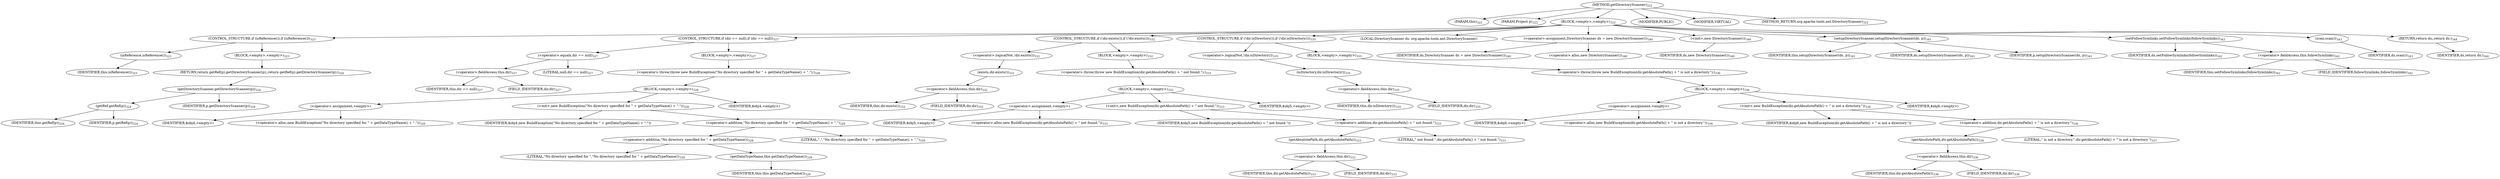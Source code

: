 digraph "getDirectoryScanner" {  
"647" [label = <(METHOD,getDirectoryScanner)<SUB>322</SUB>> ]
"68" [label = <(PARAM,this)<SUB>322</SUB>> ]
"648" [label = <(PARAM,Project p)<SUB>322</SUB>> ]
"649" [label = <(BLOCK,&lt;empty&gt;,&lt;empty&gt;)<SUB>322</SUB>> ]
"650" [label = <(CONTROL_STRUCTURE,if (isReference()),if (isReference()))<SUB>323</SUB>> ]
"651" [label = <(isReference,isReference())<SUB>323</SUB>> ]
"67" [label = <(IDENTIFIER,this,isReference())<SUB>323</SUB>> ]
"652" [label = <(BLOCK,&lt;empty&gt;,&lt;empty&gt;)<SUB>323</SUB>> ]
"653" [label = <(RETURN,return getRef(p).getDirectoryScanner(p);,return getRef(p).getDirectoryScanner(p);)<SUB>324</SUB>> ]
"654" [label = <(getDirectoryScanner,getDirectoryScanner(p))<SUB>324</SUB>> ]
"655" [label = <(getRef,getRef(p))<SUB>324</SUB>> ]
"69" [label = <(IDENTIFIER,this,getRef(p))<SUB>324</SUB>> ]
"656" [label = <(IDENTIFIER,p,getRef(p))<SUB>324</SUB>> ]
"657" [label = <(IDENTIFIER,p,getDirectoryScanner(p))<SUB>324</SUB>> ]
"658" [label = <(CONTROL_STRUCTURE,if (dir == null),if (dir == null))<SUB>327</SUB>> ]
"659" [label = <(&lt;operator&gt;.equals,dir == null)<SUB>327</SUB>> ]
"660" [label = <(&lt;operator&gt;.fieldAccess,this.dir)<SUB>327</SUB>> ]
"661" [label = <(IDENTIFIER,this,dir == null)<SUB>327</SUB>> ]
"662" [label = <(FIELD_IDENTIFIER,dir,dir)<SUB>327</SUB>> ]
"663" [label = <(LITERAL,null,dir == null)<SUB>327</SUB>> ]
"664" [label = <(BLOCK,&lt;empty&gt;,&lt;empty&gt;)<SUB>327</SUB>> ]
"665" [label = <(&lt;operator&gt;.throw,throw new BuildException(&quot;No directory specified for &quot; + getDataTypeName() + &quot;.&quot;);)<SUB>328</SUB>> ]
"666" [label = <(BLOCK,&lt;empty&gt;,&lt;empty&gt;)<SUB>328</SUB>> ]
"667" [label = <(&lt;operator&gt;.assignment,&lt;empty&gt;)> ]
"668" [label = <(IDENTIFIER,$obj4,&lt;empty&gt;)> ]
"669" [label = <(&lt;operator&gt;.alloc,new BuildException(&quot;No directory specified for &quot; + getDataTypeName() + &quot;.&quot;))<SUB>328</SUB>> ]
"670" [label = <(&lt;init&gt;,new BuildException(&quot;No directory specified for &quot; + getDataTypeName() + &quot;.&quot;))<SUB>328</SUB>> ]
"671" [label = <(IDENTIFIER,$obj4,new BuildException(&quot;No directory specified for &quot; + getDataTypeName() + &quot;.&quot;))> ]
"672" [label = <(&lt;operator&gt;.addition,&quot;No directory specified for &quot; + getDataTypeName() + &quot;.&quot;)<SUB>328</SUB>> ]
"673" [label = <(&lt;operator&gt;.addition,&quot;No directory specified for &quot; + getDataTypeName())<SUB>328</SUB>> ]
"674" [label = <(LITERAL,&quot;No directory specified for &quot;,&quot;No directory specified for &quot; + getDataTypeName())<SUB>328</SUB>> ]
"675" [label = <(getDataTypeName,this.getDataTypeName())<SUB>329</SUB>> ]
"70" [label = <(IDENTIFIER,this,this.getDataTypeName())<SUB>329</SUB>> ]
"676" [label = <(LITERAL,&quot;.&quot;,&quot;No directory specified for &quot; + getDataTypeName() + &quot;.&quot;)<SUB>329</SUB>> ]
"677" [label = <(IDENTIFIER,$obj4,&lt;empty&gt;)> ]
"678" [label = <(CONTROL_STRUCTURE,if (!dir.exists()),if (!dir.exists()))<SUB>332</SUB>> ]
"679" [label = <(&lt;operator&gt;.logicalNot,!dir.exists())<SUB>332</SUB>> ]
"680" [label = <(exists,dir.exists())<SUB>332</SUB>> ]
"681" [label = <(&lt;operator&gt;.fieldAccess,this.dir)<SUB>332</SUB>> ]
"682" [label = <(IDENTIFIER,this,dir.exists())<SUB>332</SUB>> ]
"683" [label = <(FIELD_IDENTIFIER,dir,dir)<SUB>332</SUB>> ]
"684" [label = <(BLOCK,&lt;empty&gt;,&lt;empty&gt;)<SUB>332</SUB>> ]
"685" [label = <(&lt;operator&gt;.throw,throw new BuildException(dir.getAbsolutePath() + &quot; not found.&quot;);)<SUB>333</SUB>> ]
"686" [label = <(BLOCK,&lt;empty&gt;,&lt;empty&gt;)<SUB>333</SUB>> ]
"687" [label = <(&lt;operator&gt;.assignment,&lt;empty&gt;)> ]
"688" [label = <(IDENTIFIER,$obj5,&lt;empty&gt;)> ]
"689" [label = <(&lt;operator&gt;.alloc,new BuildException(dir.getAbsolutePath() + &quot; not found.&quot;))<SUB>333</SUB>> ]
"690" [label = <(&lt;init&gt;,new BuildException(dir.getAbsolutePath() + &quot; not found.&quot;))<SUB>333</SUB>> ]
"691" [label = <(IDENTIFIER,$obj5,new BuildException(dir.getAbsolutePath() + &quot; not found.&quot;))> ]
"692" [label = <(&lt;operator&gt;.addition,dir.getAbsolutePath() + &quot; not found.&quot;)<SUB>333</SUB>> ]
"693" [label = <(getAbsolutePath,dir.getAbsolutePath())<SUB>333</SUB>> ]
"694" [label = <(&lt;operator&gt;.fieldAccess,this.dir)<SUB>333</SUB>> ]
"695" [label = <(IDENTIFIER,this,dir.getAbsolutePath())<SUB>333</SUB>> ]
"696" [label = <(FIELD_IDENTIFIER,dir,dir)<SUB>333</SUB>> ]
"697" [label = <(LITERAL,&quot; not found.&quot;,dir.getAbsolutePath() + &quot; not found.&quot;)<SUB>333</SUB>> ]
"698" [label = <(IDENTIFIER,$obj5,&lt;empty&gt;)> ]
"699" [label = <(CONTROL_STRUCTURE,if (!dir.isDirectory()),if (!dir.isDirectory()))<SUB>335</SUB>> ]
"700" [label = <(&lt;operator&gt;.logicalNot,!dir.isDirectory())<SUB>335</SUB>> ]
"701" [label = <(isDirectory,dir.isDirectory())<SUB>335</SUB>> ]
"702" [label = <(&lt;operator&gt;.fieldAccess,this.dir)<SUB>335</SUB>> ]
"703" [label = <(IDENTIFIER,this,dir.isDirectory())<SUB>335</SUB>> ]
"704" [label = <(FIELD_IDENTIFIER,dir,dir)<SUB>335</SUB>> ]
"705" [label = <(BLOCK,&lt;empty&gt;,&lt;empty&gt;)<SUB>335</SUB>> ]
"706" [label = <(&lt;operator&gt;.throw,throw new BuildException(dir.getAbsolutePath() + &quot; is not a directory.&quot;);)<SUB>336</SUB>> ]
"707" [label = <(BLOCK,&lt;empty&gt;,&lt;empty&gt;)<SUB>336</SUB>> ]
"708" [label = <(&lt;operator&gt;.assignment,&lt;empty&gt;)> ]
"709" [label = <(IDENTIFIER,$obj6,&lt;empty&gt;)> ]
"710" [label = <(&lt;operator&gt;.alloc,new BuildException(dir.getAbsolutePath() + &quot; is not a directory.&quot;))<SUB>336</SUB>> ]
"711" [label = <(&lt;init&gt;,new BuildException(dir.getAbsolutePath() + &quot; is not a directory.&quot;))<SUB>336</SUB>> ]
"712" [label = <(IDENTIFIER,$obj6,new BuildException(dir.getAbsolutePath() + &quot; is not a directory.&quot;))> ]
"713" [label = <(&lt;operator&gt;.addition,dir.getAbsolutePath() + &quot; is not a directory.&quot;)<SUB>336</SUB>> ]
"714" [label = <(getAbsolutePath,dir.getAbsolutePath())<SUB>336</SUB>> ]
"715" [label = <(&lt;operator&gt;.fieldAccess,this.dir)<SUB>336</SUB>> ]
"716" [label = <(IDENTIFIER,this,dir.getAbsolutePath())<SUB>336</SUB>> ]
"717" [label = <(FIELD_IDENTIFIER,dir,dir)<SUB>336</SUB>> ]
"718" [label = <(LITERAL,&quot; is not a directory.&quot;,dir.getAbsolutePath() + &quot; is not a directory.&quot;)<SUB>337</SUB>> ]
"719" [label = <(IDENTIFIER,$obj6,&lt;empty&gt;)> ]
"72" [label = <(LOCAL,DirectoryScanner ds: org.apache.tools.ant.DirectoryScanner)> ]
"720" [label = <(&lt;operator&gt;.assignment,DirectoryScanner ds = new DirectoryScanner())<SUB>340</SUB>> ]
"721" [label = <(IDENTIFIER,ds,DirectoryScanner ds = new DirectoryScanner())<SUB>340</SUB>> ]
"722" [label = <(&lt;operator&gt;.alloc,new DirectoryScanner())<SUB>340</SUB>> ]
"723" [label = <(&lt;init&gt;,new DirectoryScanner())<SUB>340</SUB>> ]
"71" [label = <(IDENTIFIER,ds,new DirectoryScanner())<SUB>340</SUB>> ]
"724" [label = <(setupDirectoryScanner,setupDirectoryScanner(ds, p))<SUB>341</SUB>> ]
"73" [label = <(IDENTIFIER,this,setupDirectoryScanner(ds, p))<SUB>341</SUB>> ]
"725" [label = <(IDENTIFIER,ds,setupDirectoryScanner(ds, p))<SUB>341</SUB>> ]
"726" [label = <(IDENTIFIER,p,setupDirectoryScanner(ds, p))<SUB>341</SUB>> ]
"727" [label = <(setFollowSymlinks,setFollowSymlinks(followSymlinks))<SUB>342</SUB>> ]
"728" [label = <(IDENTIFIER,ds,setFollowSymlinks(followSymlinks))<SUB>342</SUB>> ]
"729" [label = <(&lt;operator&gt;.fieldAccess,this.followSymlinks)<SUB>342</SUB>> ]
"730" [label = <(IDENTIFIER,this,setFollowSymlinks(followSymlinks))<SUB>342</SUB>> ]
"731" [label = <(FIELD_IDENTIFIER,followSymlinks,followSymlinks)<SUB>342</SUB>> ]
"732" [label = <(scan,scan())<SUB>343</SUB>> ]
"733" [label = <(IDENTIFIER,ds,scan())<SUB>343</SUB>> ]
"734" [label = <(RETURN,return ds;,return ds;)<SUB>344</SUB>> ]
"735" [label = <(IDENTIFIER,ds,return ds;)<SUB>344</SUB>> ]
"736" [label = <(MODIFIER,PUBLIC)> ]
"737" [label = <(MODIFIER,VIRTUAL)> ]
"738" [label = <(METHOD_RETURN,org.apache.tools.ant.DirectoryScanner)<SUB>322</SUB>> ]
  "647" -> "68" 
  "647" -> "648" 
  "647" -> "649" 
  "647" -> "736" 
  "647" -> "737" 
  "647" -> "738" 
  "649" -> "650" 
  "649" -> "658" 
  "649" -> "678" 
  "649" -> "699" 
  "649" -> "72" 
  "649" -> "720" 
  "649" -> "723" 
  "649" -> "724" 
  "649" -> "727" 
  "649" -> "732" 
  "649" -> "734" 
  "650" -> "651" 
  "650" -> "652" 
  "651" -> "67" 
  "652" -> "653" 
  "653" -> "654" 
  "654" -> "655" 
  "654" -> "657" 
  "655" -> "69" 
  "655" -> "656" 
  "658" -> "659" 
  "658" -> "664" 
  "659" -> "660" 
  "659" -> "663" 
  "660" -> "661" 
  "660" -> "662" 
  "664" -> "665" 
  "665" -> "666" 
  "666" -> "667" 
  "666" -> "670" 
  "666" -> "677" 
  "667" -> "668" 
  "667" -> "669" 
  "670" -> "671" 
  "670" -> "672" 
  "672" -> "673" 
  "672" -> "676" 
  "673" -> "674" 
  "673" -> "675" 
  "675" -> "70" 
  "678" -> "679" 
  "678" -> "684" 
  "679" -> "680" 
  "680" -> "681" 
  "681" -> "682" 
  "681" -> "683" 
  "684" -> "685" 
  "685" -> "686" 
  "686" -> "687" 
  "686" -> "690" 
  "686" -> "698" 
  "687" -> "688" 
  "687" -> "689" 
  "690" -> "691" 
  "690" -> "692" 
  "692" -> "693" 
  "692" -> "697" 
  "693" -> "694" 
  "694" -> "695" 
  "694" -> "696" 
  "699" -> "700" 
  "699" -> "705" 
  "700" -> "701" 
  "701" -> "702" 
  "702" -> "703" 
  "702" -> "704" 
  "705" -> "706" 
  "706" -> "707" 
  "707" -> "708" 
  "707" -> "711" 
  "707" -> "719" 
  "708" -> "709" 
  "708" -> "710" 
  "711" -> "712" 
  "711" -> "713" 
  "713" -> "714" 
  "713" -> "718" 
  "714" -> "715" 
  "715" -> "716" 
  "715" -> "717" 
  "720" -> "721" 
  "720" -> "722" 
  "723" -> "71" 
  "724" -> "73" 
  "724" -> "725" 
  "724" -> "726" 
  "727" -> "728" 
  "727" -> "729" 
  "729" -> "730" 
  "729" -> "731" 
  "732" -> "733" 
  "734" -> "735" 
}
